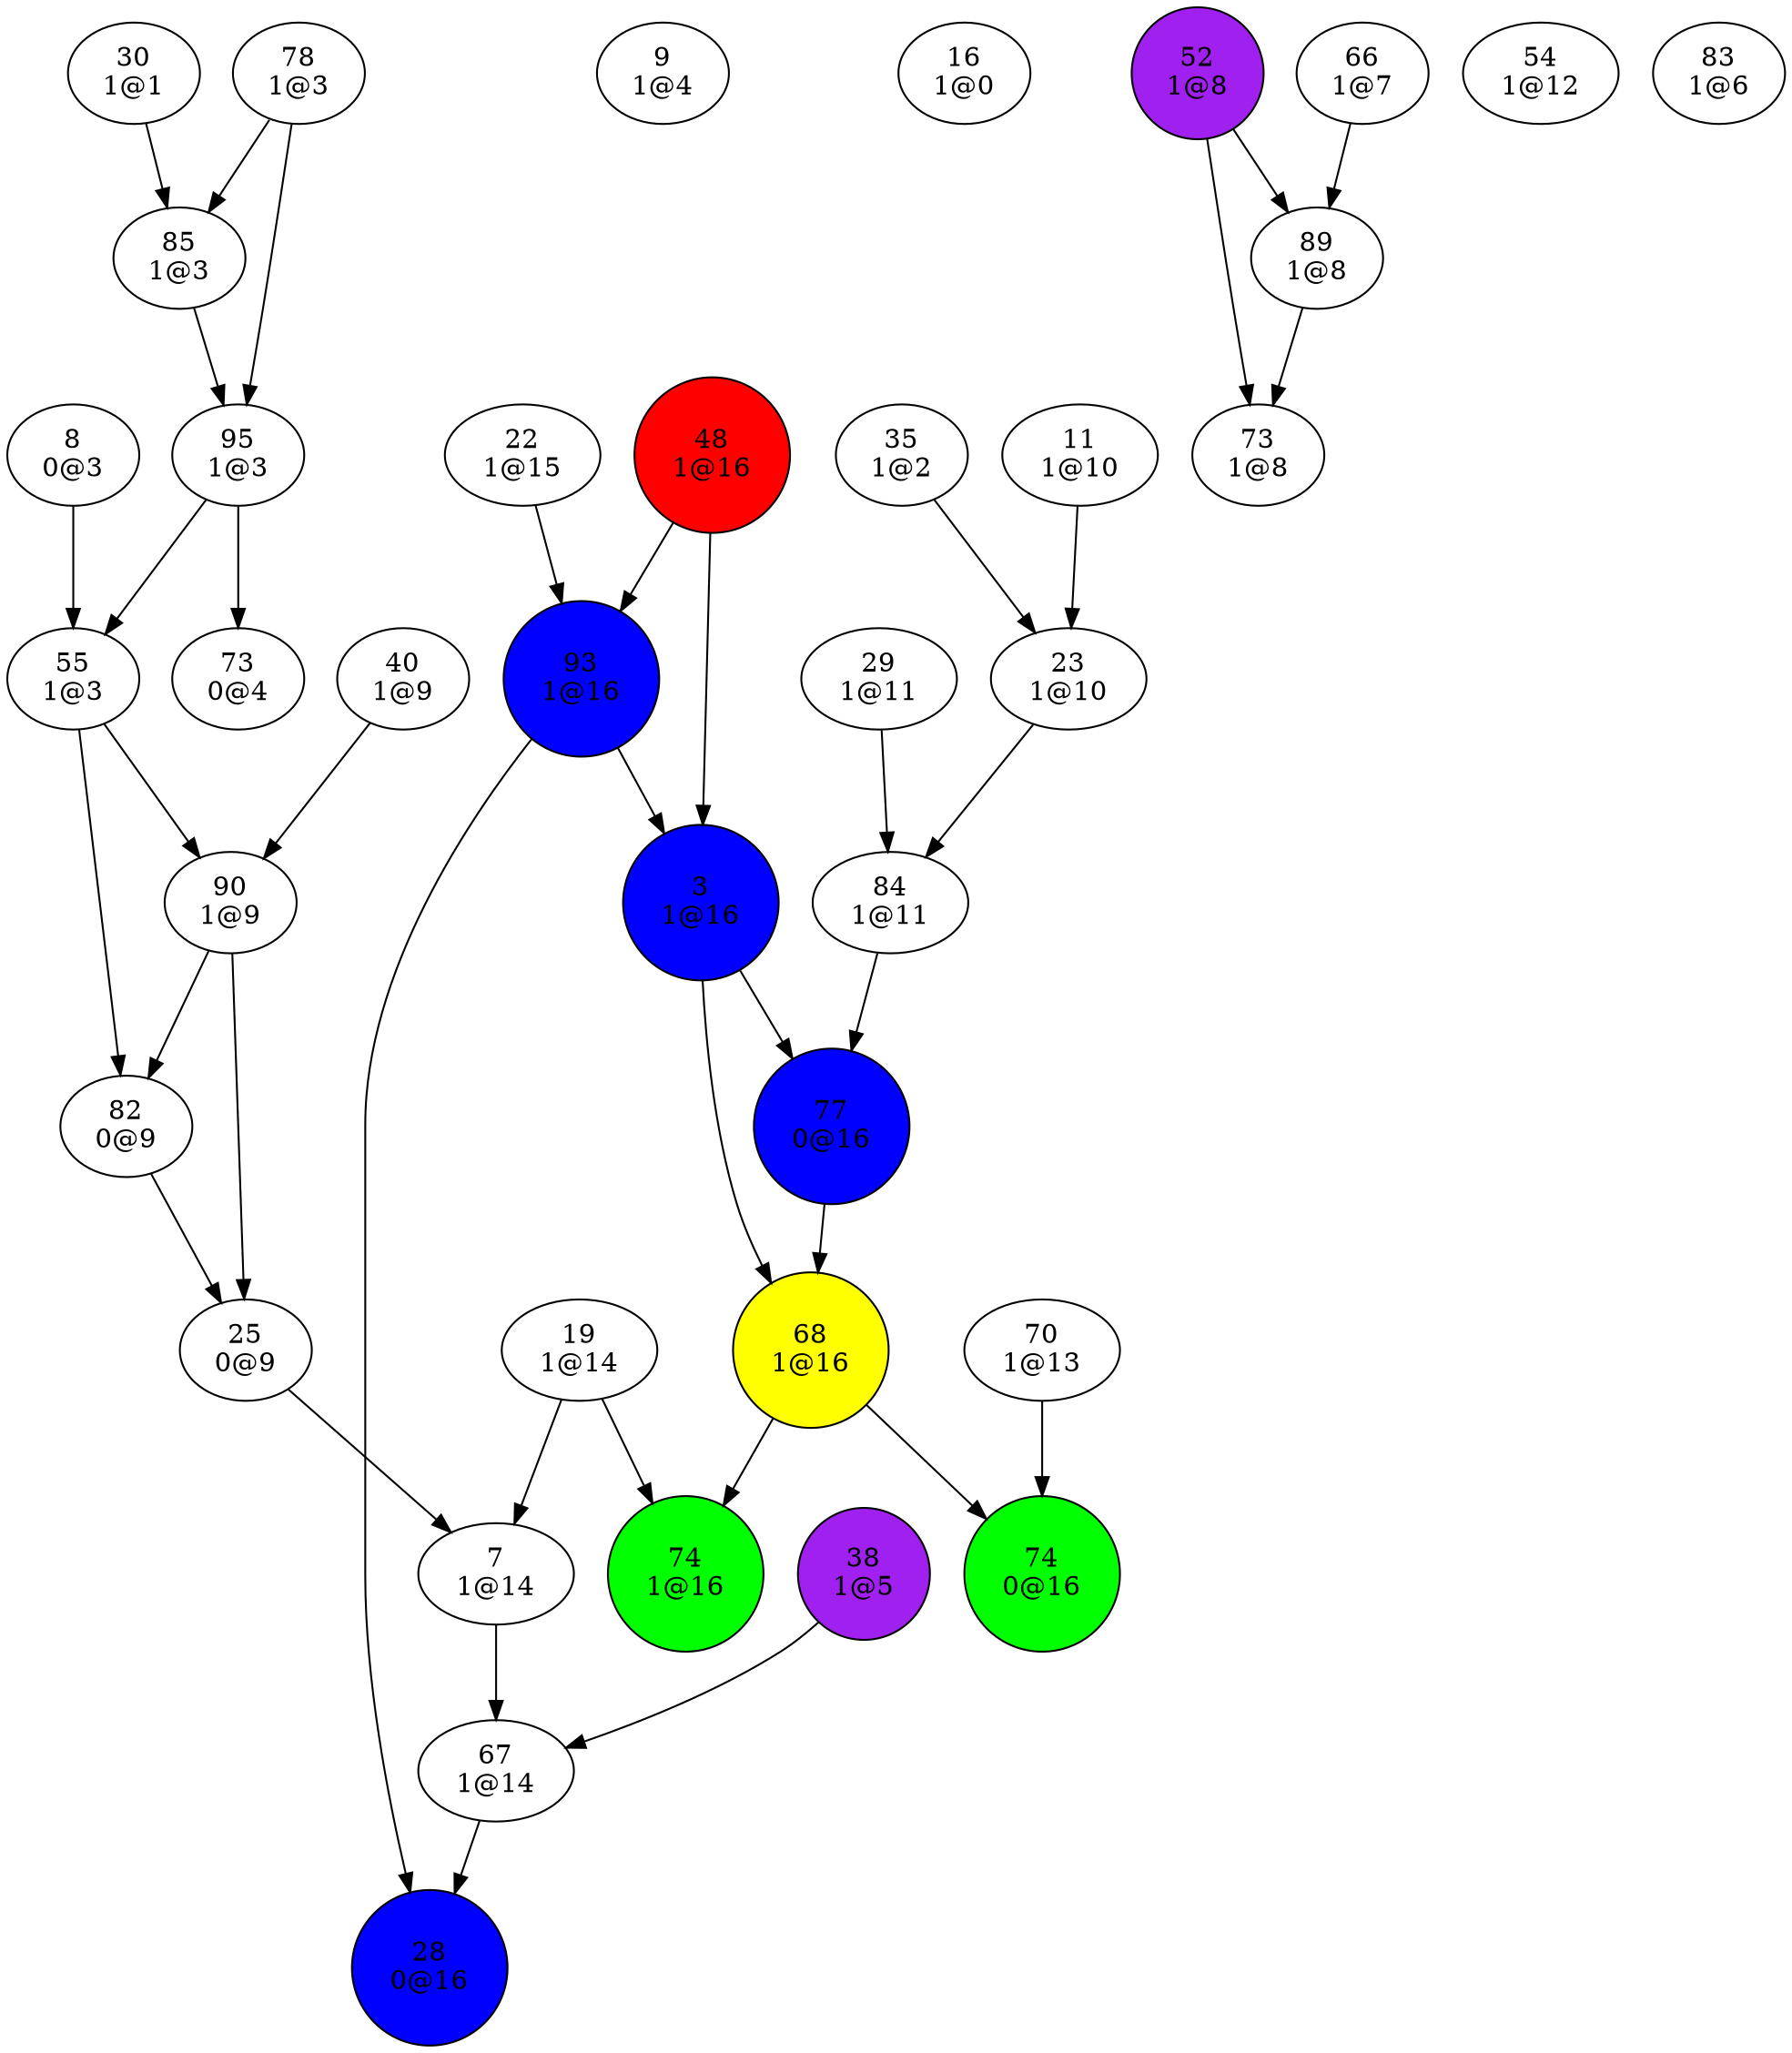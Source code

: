 digraph {
"3
1@16"->"68
1@16";
"3
1@16"->"77
0@16";
"7
1@14"->"67
1@14";
"8
0@3"->"55
1@3";
"9
1@4";
"11
1@10"->"23
1@10";
"16
1@0";
"19
1@14"->"7
1@14";
"19
1@14"->"74
1@16";
"22
1@15"->"93
1@16";
"23
1@10"->"84
1@11";
"25
0@9"->"7
1@14";
"28
0@16";
"29
1@11"->"84
1@11";
"30
1@1"->"85
1@3";
"35
1@2"->"23
1@10";
"38
1@5"->"67
1@14";
"40
1@9"->"90
1@9";
"48
1@16"->"3
1@16";
"48
1@16"->"93
1@16";
"52
1@8"->"73
1@8";
"52
1@8"->"89
1@8";
"54
1@12";
"55
1@3"->"82
0@9";
"55
1@3"->"90
1@9";
"66
1@7"->"89
1@8";
"67
1@14"->"28
0@16";
"68
1@16"->"74
0@16";
"68
1@16"->"74
1@16";
"70
1@13"->"74
0@16";
"73
1@8";
"74
0@16";
"74
1@16";
"77
0@16"->"68
1@16";
"78
1@3"->"85
1@3";
"78
1@3"->"95
1@3";
"82
0@9"->"25
0@9";
"83
1@6";
"84
1@11"->"77
0@16";
"85
1@3"->"95
1@3";
"89
1@8"->"73
1@8";
"90
1@9"->"25
0@9";
"90
1@9"->"82
0@9";
"93
1@16"->"3
1@16";
"93
1@16"->"28
0@16";
"95
1@3"->"55
1@3";
"95
1@3"->"73
0@4";
"3
1@16"[shape=circle, style=filled, fillcolor=blue];
"28
0@16"[shape=circle, style=filled, fillcolor=blue];
"38
1@5"[shape=circle, style=filled, fillcolor=purple];
"48
1@16"[shape=circle, style=filled, fillcolor=red];
"52
1@8"[shape=circle, style=filled, fillcolor=purple];
"68
1@16"[shape=circle, style=filled, fillcolor=yellow];
"74
0@16"[shape=circle, style=filled, fillcolor=green];
"74
1@16"[shape=circle, style=filled, fillcolor=green];
"77
0@16"[shape=circle, style=filled, fillcolor=blue];
"93
1@16"[shape=circle, style=filled, fillcolor=blue];
}
